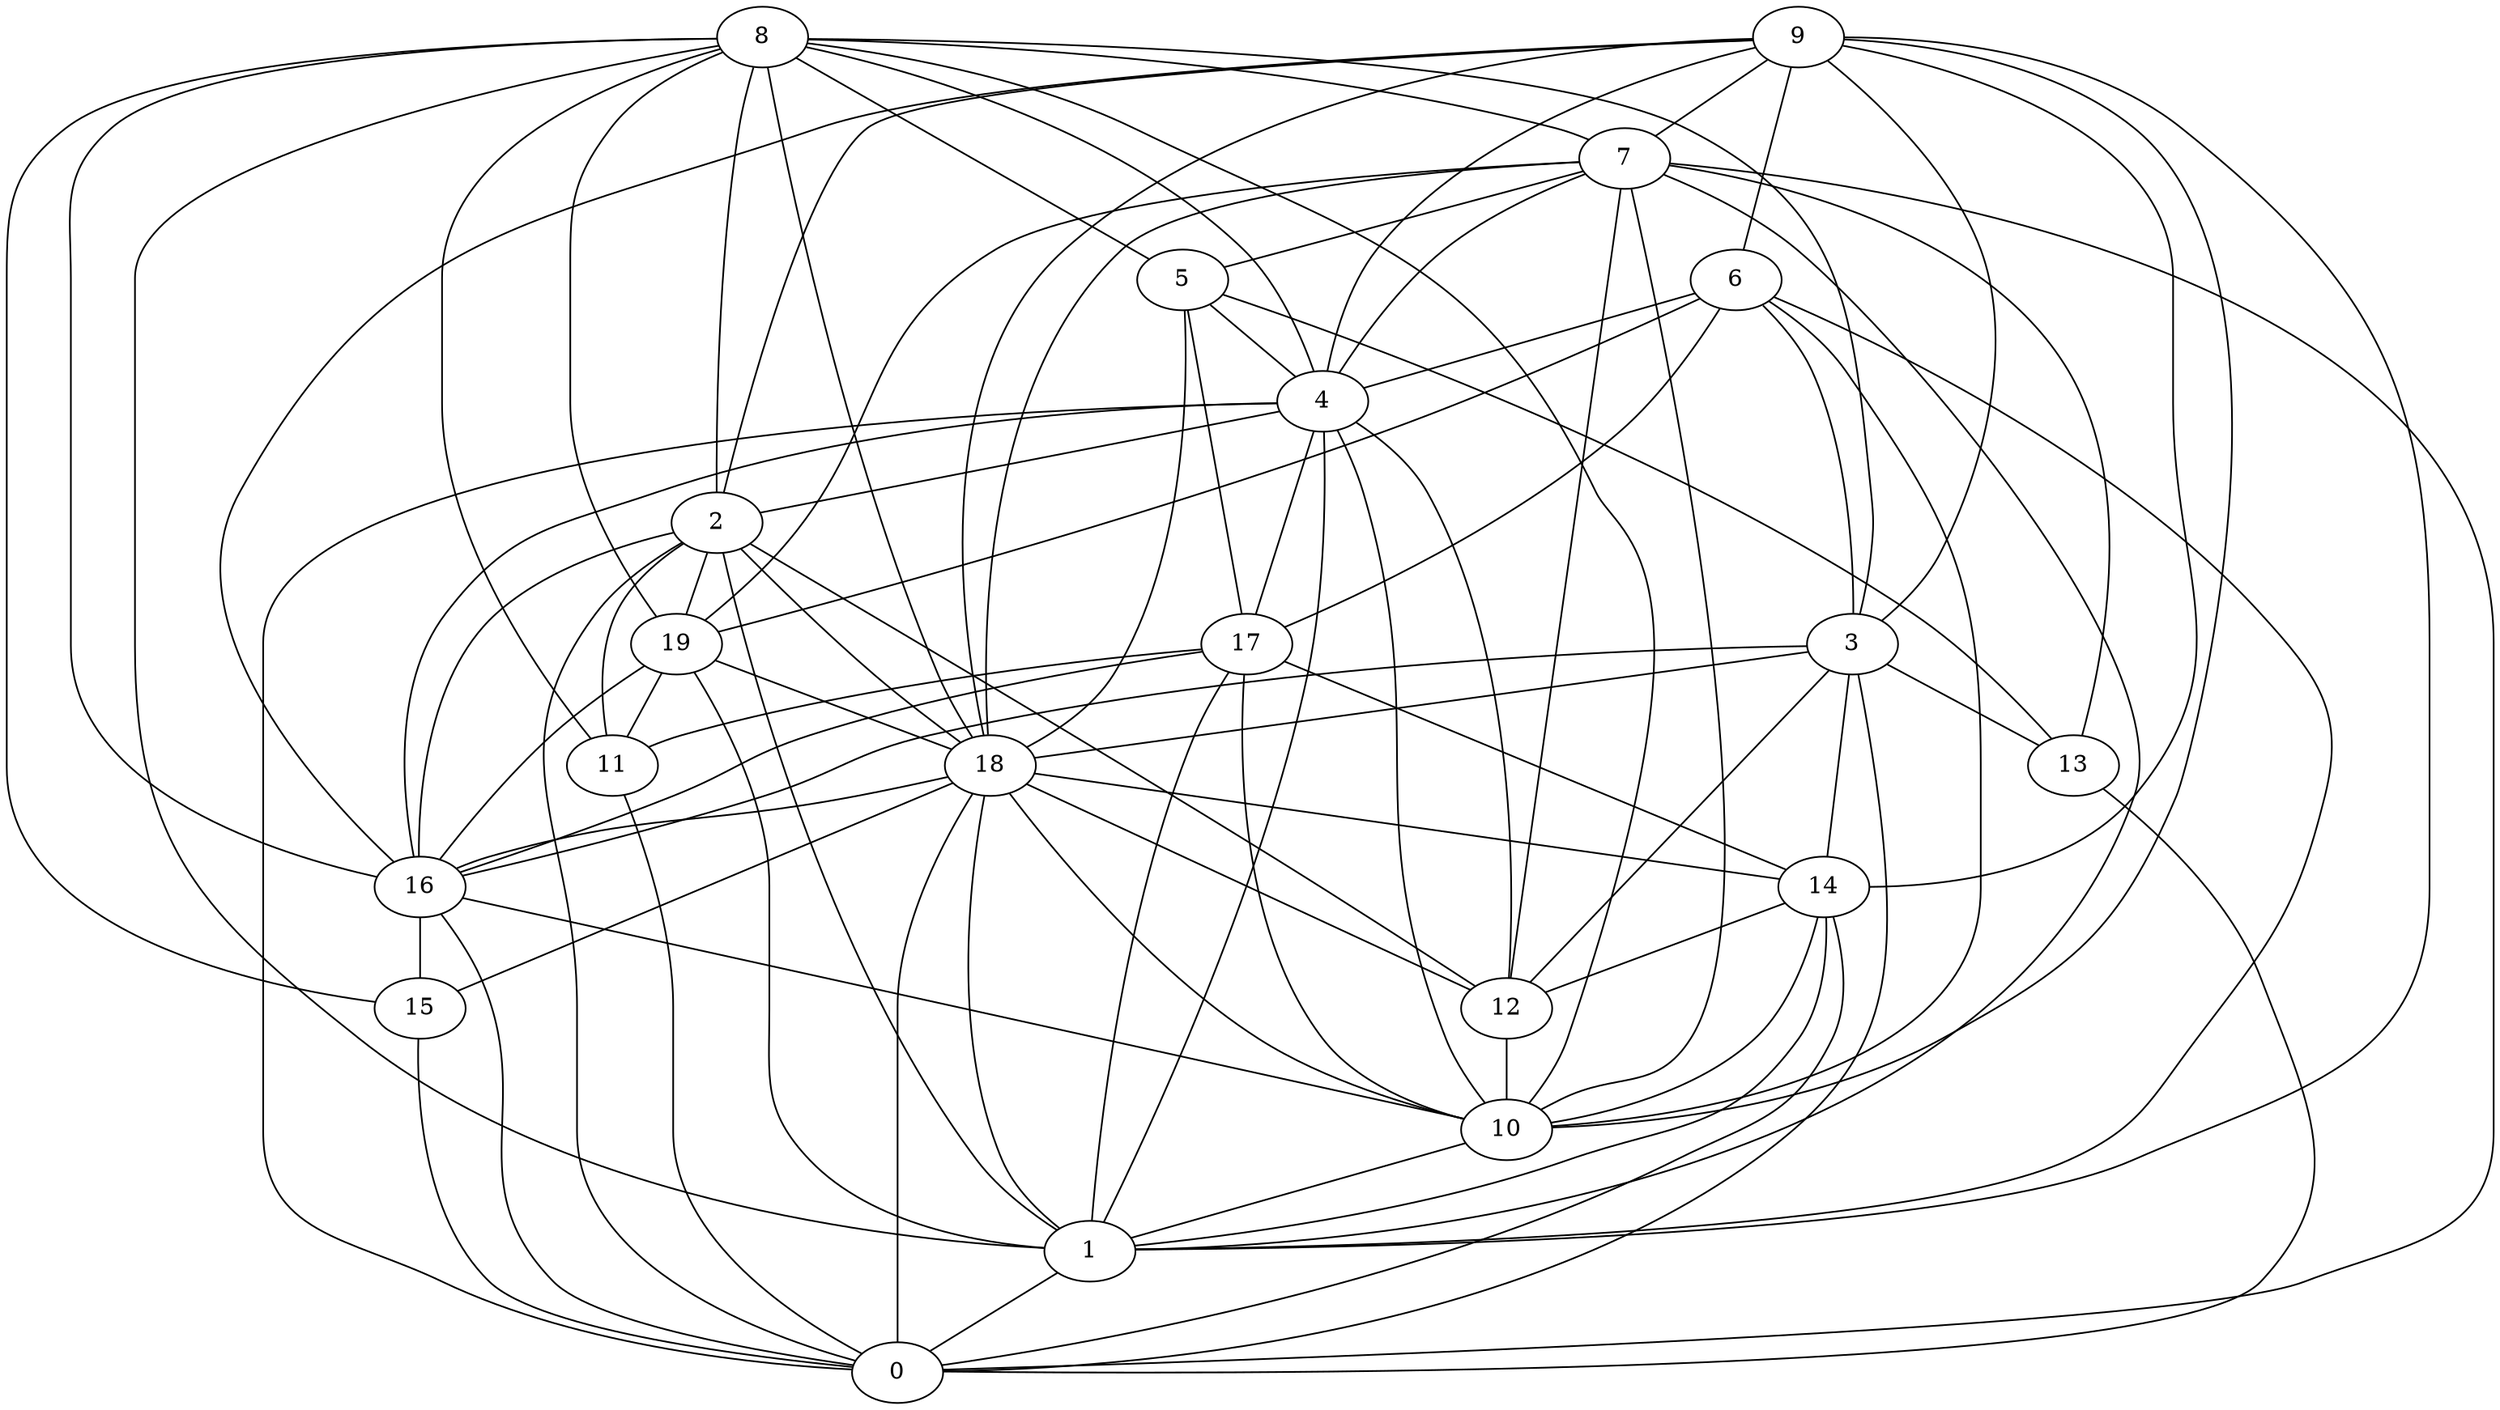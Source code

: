 digraph GG_graph {

subgraph G_graph {
edge [color = black]
"8" -> "16" [dir = none]
"8" -> "19" [dir = none]
"8" -> "5" [dir = none]
"8" -> "1" [dir = none]
"8" -> "3" [dir = none]
"8" -> "15" [dir = none]
"8" -> "7" [dir = none]
"13" -> "0" [dir = none]
"15" -> "0" [dir = none]
"3" -> "13" [dir = none]
"3" -> "0" [dir = none]
"3" -> "16" [dir = none]
"16" -> "0" [dir = none]
"16" -> "15" [dir = none]
"4" -> "16" [dir = none]
"4" -> "2" [dir = none]
"4" -> "17" [dir = none]
"4" -> "1" [dir = none]
"5" -> "17" [dir = none]
"5" -> "18" [dir = none]
"5" -> "13" [dir = none]
"7" -> "12" [dir = none]
"7" -> "10" [dir = none]
"7" -> "5" [dir = none]
"7" -> "1" [dir = none]
"7" -> "18" [dir = none]
"7" -> "4" [dir = none]
"17" -> "14" [dir = none]
"17" -> "10" [dir = none]
"17" -> "16" [dir = none]
"17" -> "11" [dir = none]
"1" -> "0" [dir = none]
"9" -> "14" [dir = none]
"9" -> "16" [dir = none]
"9" -> "7" [dir = none]
"9" -> "18" [dir = none]
"9" -> "3" [dir = none]
"9" -> "2" [dir = none]
"9" -> "6" [dir = none]
"9" -> "10" [dir = none]
"2" -> "16" [dir = none]
"2" -> "18" [dir = none]
"2" -> "19" [dir = none]
"19" -> "11" [dir = none]
"19" -> "18" [dir = none]
"6" -> "19" [dir = none]
"6" -> "4" [dir = none]
"6" -> "1" [dir = none]
"6" -> "17" [dir = none]
"14" -> "10" [dir = none]
"14" -> "12" [dir = none]
"18" -> "15" [dir = none]
"18" -> "0" [dir = none]
"18" -> "1" [dir = none]
"18" -> "12" [dir = none]
"18" -> "14" [dir = none]
"11" -> "0" [dir = none]
"14" -> "1" [dir = none]
"2" -> "1" [dir = none]
"5" -> "4" [dir = none]
"3" -> "14" [dir = none]
"10" -> "1" [dir = none]
"19" -> "1" [dir = none]
"2" -> "11" [dir = none]
"8" -> "18" [dir = none]
"2" -> "0" [dir = none]
"14" -> "0" [dir = none]
"3" -> "12" [dir = none]
"7" -> "0" [dir = none]
"8" -> "10" [dir = none]
"9" -> "1" [dir = none]
"6" -> "3" [dir = none]
"7" -> "19" [dir = none]
"8" -> "2" [dir = none]
"17" -> "1" [dir = none]
"19" -> "16" [dir = none]
"7" -> "13" [dir = none]
"4" -> "12" [dir = none]
"6" -> "10" [dir = none]
"9" -> "4" [dir = none]
"8" -> "11" [dir = none]
"3" -> "18" [dir = none]
"8" -> "4" [dir = none]
"12" -> "10" [dir = none]
"16" -> "10" [dir = none]
"4" -> "0" [dir = none]
"4" -> "10" [dir = none]
"18" -> "16" [dir = none]
"2" -> "12" [dir = none]
"18" -> "10" [dir = none]
}

}
